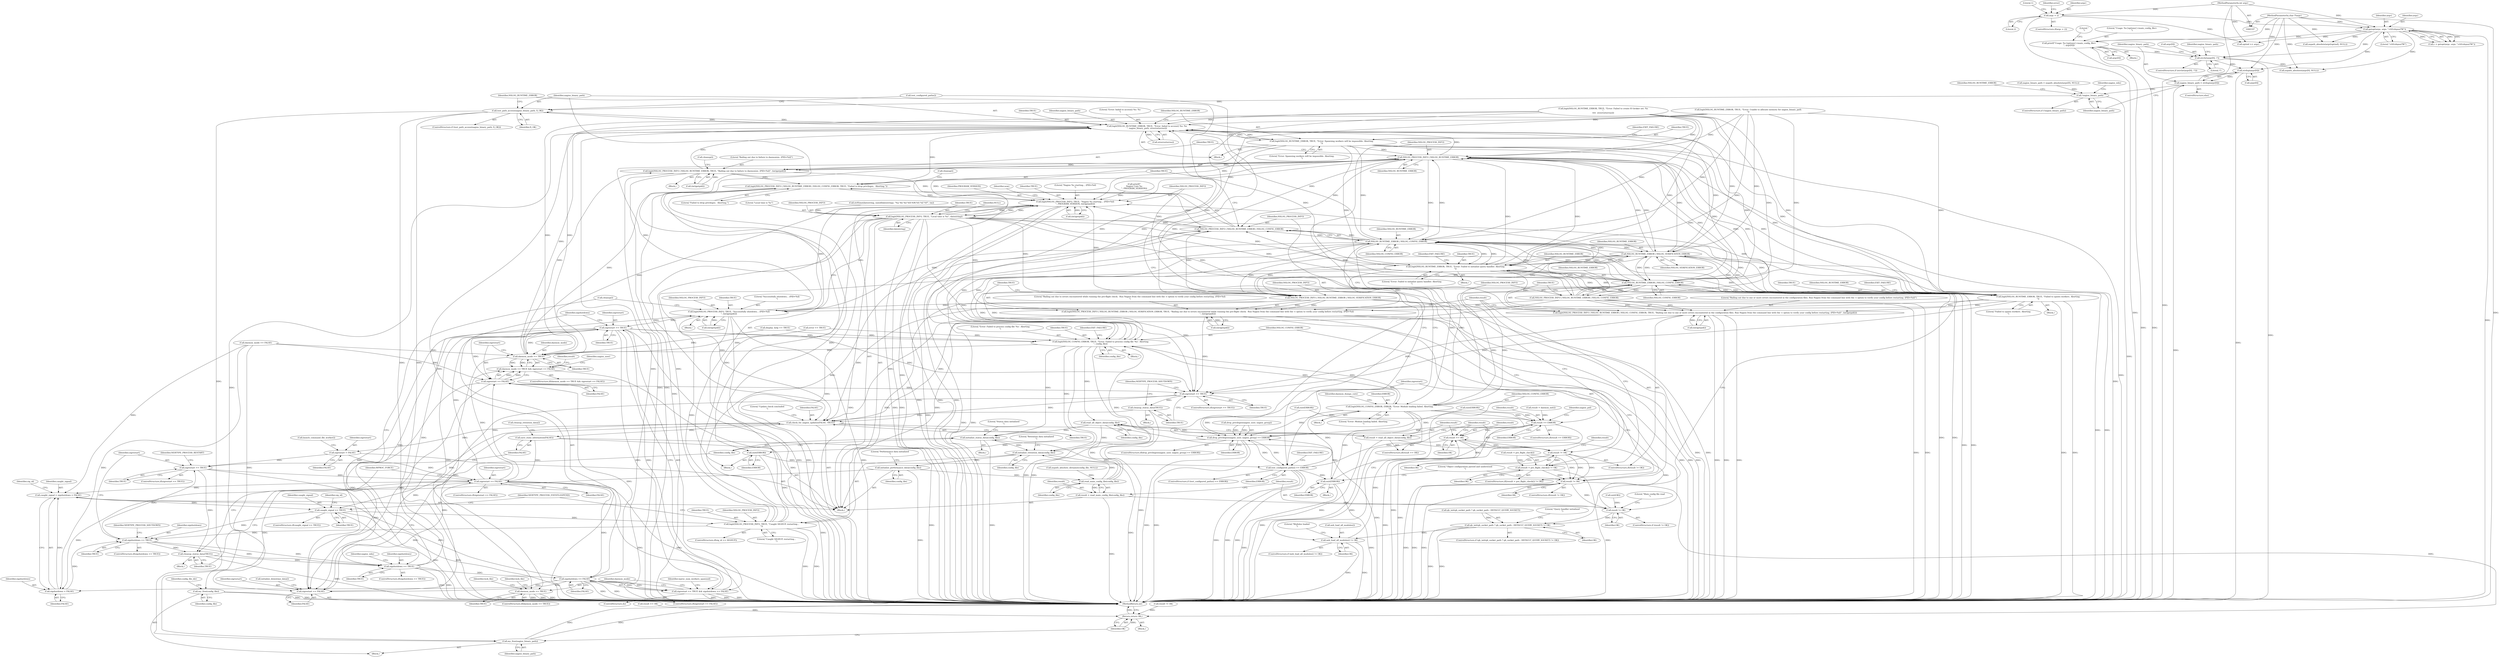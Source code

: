 digraph "0_nagioscore_1b197346d490df2e2d3b1dcce5ac6134ad0c8752@pointer" {
"1000695" [label="(Call,strdup(argv[0]))"];
"1000257" [label="(Call,getopt(argc, argv, \"+hVvdspuxTW\"))"];
"1000246" [label="(Call,argc < 2)"];
"1000198" [label="(MethodParameterIn,int argc)"];
"1000199" [label="(MethodParameterIn,char **argv)"];
"1000680" [label="(Call,strchr(argv[0], '/'))"];
"1000398" [label="(Call,printf(\"Usage: %s [options] <main_config_file>\n\", argv[0]))"];
"1000693" [label="(Call,nagios_binary_path = strdup(argv[0]))"];
"1000700" [label="(Call,!nagios_binary_path)"];
"1000838" [label="(Call,test_path_access(nagios_binary_path, X_OK))"];
"1000842" [label="(Call,logit(NSLOG_RUNTIME_ERROR, TRUE, \"Error: failed to access() %s: %s\n\", nagios_binary_path, strerror(errno)))"];
"1000849" [label="(Call,logit(NSLOG_RUNTIME_ERROR, TRUE, \"Error: Spawning workers will be impossible. Aborting.\n\"))"];
"1000803" [label="(Call,NSLOG_PROCESS_INFO | NSLOG_RUNTIME_ERROR)"];
"1000802" [label="(Call,logit(NSLOG_PROCESS_INFO | NSLOG_RUNTIME_ERROR, TRUE, \"Bailing out due to failure to daemonize. (PID=%d)\", (int)getpid()))"];
"1000826" [label="(Call,logit(NSLOG_PROCESS_INFO | NSLOG_RUNTIME_ERROR | NSLOG_CONFIG_ERROR, TRUE, \"Failed to drop privileges.  Aborting.\"))"];
"1000862" [label="(Call,logit(NSLOG_PROCESS_INFO, TRUE, \"Nagios %s starting... (PID=%d)\n\", PROGRAM_VERSION, (int)getpid()))"];
"1000887" [label="(Call,logit(NSLOG_PROCESS_INFO, TRUE, \"Local time is %s\", datestring))"];
"1000827" [label="(Call,NSLOG_PROCESS_INFO | NSLOG_RUNTIME_ERROR | NSLOG_CONFIG_ERROR)"];
"1000909" [label="(Call,logit(NSLOG_RUNTIME_ERROR, TRUE, \"Error: Failed to initialize query handler. Aborting\n\"))"];
"1000829" [label="(Call,NSLOG_RUNTIME_ERROR | NSLOG_CONFIG_ERROR)"];
"1000755" [label="(Call,logit(NSLOG_CONFIG_ERROR, TRUE, \"Error: Failed to process config file '%s'. Aborting\n\", config_file))"];
"1000787" [label="(Call,daemon_mode == TRUE)"];
"1000786" [label="(Call,daemon_mode == TRUE && sigrestart == FALSE)"];
"1001224" [label="(Call,daemon_mode == TRUE)"];
"1000961" [label="(Call,logit(NSLOG_CONFIG_ERROR, ERROR, \"Error: Module loading failed. Aborting.\n\"))"];
"1000798" [label="(Call,result == ERROR)"];
"1000820" [label="(Call,drop_privileges(nagios_user, nagios_group) == ERROR)"];
"1000835" [label="(Call,exit(ERROR))"];
"1000856" [label="(Call,test_configured_paths() == ERROR)"];
"1001041" [label="(Call,exit(ERROR))"];
"1000982" [label="(Call,result == OK)"];
"1000990" [label="(Call,result != OK)"];
"1001007" [label="(Call,(result = pre_flight_check()) != OK)"];
"1001024" [label="(Call,result != OK)"];
"1000751" [label="(Call,result != OK)"];
"1000901" [label="(Call,qh_init(qh_socket_path ? qh_socket_path : DEFAULT_QUERY_SOCKET) != OK)"];
"1000957" [label="(Call,neb_load_all_modules() != OK)"];
"1001237" [label="(Return,return OK;)"];
"1000996" [label="(Call,NSLOG_RUNTIME_ERROR | NSLOG_CONFIG_ERROR)"];
"1000926" [label="(Call,logit(NSLOG_RUNTIME_ERROR, TRUE, \"Failed to spawn workers. Aborting\n\"))"];
"1000993" [label="(Call,logit(NSLOG_PROCESS_INFO | NSLOG_RUNTIME_ERROR | NSLOG_CONFIG_ERROR, TRUE, \"Bailing out due to one or more errors encountered in the configuration files. Run Nagios from the command line with the -v option to verify your config before restarting. (PID=%d)\", (int)getpid()))"];
"1001029" [label="(Call,sigrestart == TRUE)"];
"1001033" [label="(Call,cleanup_status_data(TRUE))"];
"1001089" [label="(Call,check_for_nagios_updates(FALSE, TRUE))"];
"1001105" [label="(Call,sigrestart = FALSE)"];
"1001174" [label="(Call,sigrestart == TRUE)"];
"1001188" [label="(Call,sigrestart == FALSE)"];
"1000730" [label="(Call,caught_signal = sigshutdown = FALSE)"];
"1001146" [label="(Call,caught_signal == TRUE)"];
"1001154" [label="(Call,logit(NSLOG_PROCESS_INFO, TRUE, \"Caught SIGHUP, restarting...\n\"))"];
"1001164" [label="(Call,sigshutdown == TRUE)"];
"1001192" [label="(Call,cleanup_status_data(TRUE))"];
"1001197" [label="(Call,sigshutdown == TRUE)"];
"1001207" [label="(Call,logit(NSLOG_PROCESS_INFO, TRUE, \"Successfully shutdown... (PID=%d)\n\", (int)getpid()))"];
"1001217" [label="(Call,sigrestart == TRUE)"];
"1000790" [label="(Call,sigrestart == FALSE)"];
"1001058" [label="(Call,sigrestart == FALSE)"];
"1001216" [label="(Call,sigrestart == TRUE && sigshutdown == FALSE)"];
"1001220" [label="(Call,sigshutdown == FALSE)"];
"1000732" [label="(Call,sigshutdown = FALSE)"];
"1001182" [label="(Call,save_state_information(FALSE))"];
"1001015" [label="(Call,NSLOG_RUNTIME_ERROR | NSLOG_VERIFICATION_ERROR)"];
"1001013" [label="(Call,NSLOG_PROCESS_INFO | NSLOG_RUNTIME_ERROR | NSLOG_VERIFICATION_ERROR)"];
"1001012" [label="(Call,logit(NSLOG_PROCESS_INFO | NSLOG_RUNTIME_ERROR | NSLOG_VERIFICATION_ERROR, TRUE, \"Bailing out due to errors encountered while running the pre-flight check.  Run Nagios from the command line with the -v option to verify your config before restarting. (PID=%d)\n\", (int)getpid()))"];
"1000994" [label="(Call,NSLOG_PROCESS_INFO | NSLOG_RUNTIME_ERROR | NSLOG_CONFIG_ERROR)"];
"1000987" [label="(Call,read_all_object_data(config_file))"];
"1000985" [label="(Call,result = read_all_object_data(config_file))"];
"1001062" [label="(Call,initialize_status_data(config_file))"];
"1001069" [label="(Call,initialize_retention_data(config_file))"];
"1001079" [label="(Call,initialize_performance_data(config_file))"];
"1000748" [label="(Call,read_main_config_file(config_file))"];
"1000746" [label="(Call,result = read_main_config_file(config_file))"];
"1001231" [label="(Call,my_free(config_file))"];
"1001235" [label="(Call,my_free(nagios_binary_path))"];
"1000830" [label="(Identifier,NSLOG_RUNTIME_ERROR)"];
"1000441" [label="(Call,nspath_absolute(argv[optind], NULL))"];
"1000457" [label="(Call,nspath_absolute_dirname(config_file, NULL))"];
"1000694" [label="(Identifier,nagios_binary_path)"];
"1000253" [label="(Literal,1)"];
"1000704" [label="(Identifier,NSLOG_RUNTIME_ERROR)"];
"1000799" [label="(Identifier,result)"];
"1000858" [label="(Identifier,ERROR)"];
"1000246" [label="(Call,argc < 2)"];
"1001033" [label="(Call,cleanup_status_data(TRUE))"];
"1001080" [label="(Identifier,config_file)"];
"1000856" [label="(Call,test_configured_paths() == ERROR)"];
"1000881" [label="(Call,strftime(datestring, sizeof(datestring), \"%a %b %d %H:%M:%S %Z %Y\", tm))"];
"1001232" [label="(Identifier,config_file)"];
"1001197" [label="(Call,sigshutdown == TRUE)"];
"1001182" [label="(Call,save_state_information(FALSE))"];
"1001017" [label="(Identifier,NSLOG_VERIFICATION_ERROR)"];
"1000756" [label="(Identifier,NSLOG_CONFIG_ERROR)"];
"1000891" [label="(Identifier,datestring)"];
"1001060" [label="(Identifier,FALSE)"];
"1000837" [label="(ControlStructure,if (test_path_access(nagios_binary_path, X_OK)))"];
"1000836" [label="(Identifier,ERROR)"];
"1000749" [label="(Identifier,config_file)"];
"1000987" [label="(Call,read_all_object_data(config_file))"];
"1001178" [label="(Identifier,NEBTYPE_PROCESS_RESTART)"];
"1001226" [label="(Identifier,TRUE)"];
"1000984" [label="(Identifier,OK)"];
"1001220" [label="(Call,sigshutdown == FALSE)"];
"1000453" [label="(Call,exit(ERROR))"];
"1000911" [label="(Identifier,TRUE)"];
"1000986" [label="(Identifier,result)"];
"1000758" [label="(Literal,\"Error: Failed to process config file '%s'. Aborting\n\")"];
"1000999" [label="(Identifier,TRUE)"];
"1000404" [label="(Literal,\"\n\")"];
"1000889" [label="(Identifier,TRUE)"];
"1000734" [label="(Identifier,FALSE)"];
"1000678" [label="(Block,)"];
"1001231" [label="(Call,my_free(config_file))"];
"1001192" [label="(Call,cleanup_status_data(TRUE))"];
"1001190" [label="(Identifier,FALSE)"];
"1000757" [label="(Identifier,TRUE)"];
"1000907" [label="(Identifier,OK)"];
"1000797" [label="(ControlStructure,if(result == ERROR))"];
"1000916" [label="(Literal,\"Query handler initialized\n\")"];
"1000755" [label="(Call,logit(NSLOG_CONFIG_ERROR, TRUE, \"Error: Failed to process config file '%s'. Aborting\n\", config_file))"];
"1001223" [label="(ControlStructure,if(daemon_mode == TRUE))"];
"1000992" [label="(Identifier,OK)"];
"1000786" [label="(Call,daemon_mode == TRUE && sigrestart == FALSE)"];
"1001011" [label="(Identifier,OK)"];
"1000931" [label="(Identifier,EXIT_FAILURE)"];
"1000700" [label="(Call,!nagios_binary_path)"];
"1000723" [label="(ControlStructure,do)"];
"1000840" [label="(Identifier,X_OK)"];
"1000820" [label="(Call,drop_privileges(nagios_user, nagios_group) == ERROR)"];
"1001023" [label="(ControlStructure,if(result != OK))"];
"1000397" [label="(Block,)"];
"1000787" [label="(Call,daemon_mode == TRUE)"];
"1000257" [label="(Call,getopt(argc, argv, \"+hVvdspuxTW\"))"];
"1001036" [label="(Identifier,NEBTYPE_PROCESS_SHUTDOWN)"];
"1001187" [label="(ControlStructure,if(sigrestart == FALSE))"];
"1000250" [label="(Identifier,error)"];
"1001189" [label="(Identifier,sigrestart)"];
"1000893" [label="(Identifier,NULL)"];
"1000843" [label="(Identifier,NSLOG_RUNTIME_ERROR)"];
"1000761" [label="(Identifier,EXIT_FAILURE)"];
"1000966" [label="(Identifier,daemon_dumps_core)"];
"1001012" [label="(Call,logit(NSLOG_PROCESS_INFO | NSLOG_RUNTIME_ERROR | NSLOG_VERIFICATION_ERROR, TRUE, \"Bailing out due to errors encountered while running the pre-flight check.  Run Nagios from the command line with the -v option to verify your config before restarting. (PID=%d)\n\", (int)getpid()))"];
"1000791" [label="(Identifier,sigrestart)"];
"1000855" [label="(ControlStructure,if (test_configured_paths() == ERROR))"];
"1001105" [label="(Call,sigrestart = FALSE)"];
"1000912" [label="(Literal,\"Error: Failed to initialize query handler. Aborting\n\")"];
"1000982" [label="(Call,result == OK)"];
"1001057" [label="(ControlStructure,if(sigrestart == FALSE))"];
"1000732" [label="(Call,sigshutdown = FALSE)"];
"1000788" [label="(Identifier,daemon_mode)"];
"1001164" [label="(Call,sigshutdown == TRUE)"];
"1001195" [label="(Identifier,WPROC_FORCE)"];
"1000957" [label="(Call,neb_load_all_modules() != OK)"];
"1001079" [label="(Call,initialize_performance_data(config_file))"];
"1000803" [label="(Call,NSLOG_PROCESS_INFO | NSLOG_RUNTIME_ERROR)"];
"1001006" [label="(ControlStructure,if((result = pre_flight_check()) != OK))"];
"1000902" [label="(Call,qh_init(qh_socket_path ? qh_socket_path : DEFAULT_QUERY_SOCKET))"];
"1000925" [label="(Block,)"];
"1000790" [label="(Call,sigrestart == FALSE)"];
"1000801" [label="(Block,)"];
"1001019" [label="(Literal,\"Bailing out due to errors encountered while running the pre-flight check.  Run Nagios from the command line with the -v option to verify your config before restarting. (PID=%d)\n\")"];
"1000731" [label="(Identifier,caught_signal)"];
"1000699" [label="(ControlStructure,if (!nagios_binary_path))"];
"1001107" [label="(Identifier,FALSE)"];
"1000851" [label="(Identifier,TRUE)"];
"1001066" [label="(Call,initialize_downtime_data())"];
"1000983" [label="(Identifier,result)"];
"1001238" [label="(Identifier,OK)"];
"1001191" [label="(Block,)"];
"1001218" [label="(Identifier,sigrestart)"];
"1000794" [label="(Call,result = daemon_init())"];
"1000864" [label="(Identifier,TRUE)"];
"1000696" [label="(Call,argv[0])"];
"1000748" [label="(Call,read_main_config_file(config_file))"];
"1000681" [label="(Call,argv[0])"];
"1001200" [label="(Block,)"];
"1001176" [label="(Identifier,TRUE)"];
"1001225" [label="(Identifier,daemon_mode)"];
"1000973" [label="(Literal,\"Modules loaded\n\")"];
"1001216" [label="(Call,sigrestart == TRUE && sigshutdown == FALSE)"];
"1001015" [label="(Call,NSLOG_RUNTIME_ERROR | NSLOG_VERIFICATION_ERROR)"];
"1001018" [label="(Identifier,TRUE)"];
"1001032" [label="(Block,)"];
"1000960" [label="(Block,)"];
"1000981" [label="(ControlStructure,if(result == OK))"];
"1000398" [label="(Call,printf(\"Usage: %s [options] <main_config_file>\n\", argv[0]))"];
"1000847" [label="(Call,strerror(errno))"];
"1000394" [label="(Call,display_help == TRUE)"];
"1000928" [label="(Identifier,TRUE)"];
"1001027" [label="(Block,)"];
"1001210" [label="(Literal,\"Successfully shutdown... (PID=%d)\n\")"];
"1001236" [label="(Identifier,nagios_binary_path)"];
"1000827" [label="(Call,NSLOG_PROCESS_INFO | NSLOG_RUNTIME_ERROR | NSLOG_CONFIG_ERROR)"];
"1001207" [label="(Call,logit(NSLOG_PROCESS_INFO, TRUE, \"Successfully shutdown... (PID=%d)\n\", (int)getpid()))"];
"1000867" [label="(Call,(int)getpid())"];
"1001031" [label="(Identifier,TRUE)"];
"1001016" [label="(Identifier,NSLOG_RUNTIME_ERROR)"];
"1000989" [label="(ControlStructure,if(result != OK))"];
"1001148" [label="(Identifier,TRUE)"];
"1001030" [label="(Identifier,sigrestart)"];
"1000807" [label="(Literal,\"Bailing out due to failure to daemonize. (PID=%d)\")"];
"1000842" [label="(Call,logit(NSLOG_RUNTIME_ERROR, TRUE, \"Error: failed to access() %s: %s\n\", nagios_binary_path, strerror(errno)))"];
"1000754" [label="(Block,)"];
"1000961" [label="(Call,logit(NSLOG_CONFIG_ERROR, ERROR, \"Error: Module loading failed. Aborting.\n\"))"];
"1000248" [label="(Literal,2)"];
"1000808" [label="(Call,(int)getpid())"];
"1001008" [label="(Call,result = pre_flight_check())"];
"1000995" [label="(Identifier,NSLOG_PROCESS_INFO)"];
"1000839" [label="(Identifier,nagios_binary_path)"];
"1000703" [label="(Call,logit(NSLOG_RUNTIME_ERROR, TRUE, \"Error: Unable to allocate memory for nagios_binary_path\n\"))"];
"1000861" [label="(Identifier,EXIT_FAILURE)"];
"1001108" [label="(Call,launch_command_file_worker())"];
"1001221" [label="(Identifier,sigshutdown)"];
"1001070" [label="(Identifier,config_file)"];
"1000963" [label="(Identifier,ERROR)"];
"1001034" [label="(Identifier,TRUE)"];
"1000259" [label="(Identifier,argv)"];
"1000715" [label="(Call,logit(NSLOG_RUNTIME_ERROR, TRUE, \"Error: Failed to create IO broker set: %s\n\",\n\t\t\t\t  strerror(errno)))"];
"1001199" [label="(Identifier,TRUE)"];
"1000991" [label="(Identifier,result)"];
"1001175" [label="(Identifier,sigrestart)"];
"1000850" [label="(Identifier,NSLOG_RUNTIME_ERROR)"];
"1001165" [label="(Identifier,sigshutdown)"];
"1000890" [label="(Literal,\"Local time is %s\")"];
"1000726" [label="(Identifier,wproc_num_workers_spawned)"];
"1000686" [label="(Identifier,nagios_binary_path)"];
"1001091" [label="(Identifier,TRUE)"];
"1001026" [label="(Identifier,OK)"];
"1001065" [label="(Literal,\"Status data initialized\n\")"];
"1001157" [label="(Literal,\"Caught SIGHUP, restarting...\n\")"];
"1001214" [label="(Call,cleanup())"];
"1001041" [label="(Call,exit(ERROR))"];
"1000255" [label="(Call,c = getopt(argc, argv, \"+hVvdspuxTW\"))"];
"1000684" [label="(Literal,'/')"];
"1000826" [label="(Call,logit(NSLOG_PROCESS_INFO | NSLOG_RUNTIME_ERROR | NSLOG_CONFIG_ERROR, TRUE, \"Failed to drop privileges.  Aborting.\"))"];
"1000834" [label="(Call,cleanup())"];
"1000865" [label="(Literal,\"Nagios %s starting... (PID=%d)\n\")"];
"1000962" [label="(Identifier,NSLOG_CONFIG_ERROR)"];
"1000687" [label="(Call,nspath_absolute(argv[0], NULL))"];
"1001224" [label="(Call,daemon_mode == TRUE)"];
"1001168" [label="(Identifier,NEBTYPE_PROCESS_SHUTDOWN)"];
"1001208" [label="(Identifier,NSLOG_PROCESS_INFO)"];
"1001082" [label="(Literal,\"Performance data initialized\n\")"];
"1001196" [label="(ControlStructure,if(sigshutdown == TRUE))"];
"1001042" [label="(Identifier,ERROR)"];
"1000795" [label="(Identifier,result)"];
"1000985" [label="(Call,result = read_all_object_data(config_file))"];
"1001146" [label="(Call,caught_signal == TRUE)"];
"1001211" [label="(Call,(int)getpid())"];
"1000599" [label="(Call,result != OK)"];
"1000835" [label="(Call,exit(ERROR))"];
"1000701" [label="(Identifier,nagios_binary_path)"];
"1000815" [label="(Identifier,nagios_pid)"];
"1000692" [label="(ControlStructure,else)"];
"1000751" [label="(Call,result != OK)"];
"1001063" [label="(Identifier,config_file)"];
"1001184" [label="(Call,cleanup_retention_data())"];
"1000805" [label="(Identifier,NSLOG_RUNTIME_ERROR)"];
"1000759" [label="(Identifier,config_file)"];
"1001061" [label="(Block,)"];
"1000988" [label="(Identifier,config_file)"];
"1000824" [label="(Identifier,ERROR)"];
"1001106" [label="(Identifier,sigrestart)"];
"1001009" [label="(Identifier,result)"];
"1001059" [label="(Identifier,sigrestart)"];
"1001156" [label="(Identifier,TRUE)"];
"1000247" [label="(Identifier,argc)"];
"1000852" [label="(Literal,\"Error: Spawning workers will be impossible. Aborting.\n\")"];
"1000888" [label="(Identifier,NSLOG_PROCESS_INFO)"];
"1000964" [label="(Literal,\"Error: Module loading failed. Aborting.\n\")"];
"1000804" [label="(Identifier,NSLOG_PROCESS_INFO)"];
"1000380" [label="(Call,exit(OK))"];
"1000260" [label="(Literal,\"+hVvdspuxTW\")"];
"1001090" [label="(Identifier,FALSE)"];
"1000802" [label="(Call,logit(NSLOG_PROCESS_INFO | NSLOG_RUNTIME_ERROR, TRUE, \"Bailing out due to failure to daemonize. (PID=%d)\", (int)getpid()))"];
"1001230" [label="(Identifier,lock_file)"];
"1000832" [label="(Identifier,TRUE)"];
"1001150" [label="(ControlStructure,if(sig_id == SIGHUP))"];
"1000736" [label="(Identifier,sig_id)"];
"1001166" [label="(Identifier,TRUE)"];
"1001014" [label="(Identifier,NSLOG_PROCESS_INFO)"];
"1000746" [label="(Call,result = read_main_config_file(config_file))"];
"1001000" [label="(Literal,\"Bailing out due to one or more errors encountered in the configuration files. Run Nagios from the command line with the -v option to verify your config before restarting. (PID=%d)\")"];
"1001020" [label="(Call,(int)getpid())"];
"1000956" [label="(ControlStructure,if (neb_load_all_modules() != OK))"];
"1001222" [label="(Identifier,FALSE)"];
"1000841" [label="(Block,)"];
"1000753" [label="(Identifier,OK)"];
"1000854" [label="(Identifier,EXIT_FAILURE)"];
"1000750" [label="(ControlStructure,if (result != OK))"];
"1001183" [label="(Identifier,FALSE)"];
"1000929" [label="(Literal,\"Failed to spawn workers. Aborting\n\")"];
"1000822" [label="(Identifier,nagios_user)"];
"1001001" [label="(Call,(int)getpid())"];
"1001154" [label="(Call,logit(NSLOG_PROCESS_INFO, TRUE, \"Caught SIGHUP, restarting...\n\"))"];
"1000833" [label="(Literal,\"Failed to drop privileges.  Aborting.\")"];
"1001235" [label="(Call,my_free(nagios_binary_path))"];
"1001188" [label="(Call,sigrestart == FALSE)"];
"1001024" [label="(Call,result != OK)"];
"1001193" [label="(Identifier,TRUE)"];
"1000792" [label="(Identifier,FALSE)"];
"1000733" [label="(Identifier,sigshutdown)"];
"1000846" [label="(Identifier,nagios_binary_path)"];
"1001155" [label="(Identifier,NSLOG_PROCESS_INFO)"];
"1001089" [label="(Call,check_for_nagios_updates(FALSE, TRUE))"];
"1000914" [label="(Identifier,EXIT_FAILURE)"];
"1000862" [label="(Call,logit(NSLOG_PROCESS_INFO, TRUE, \"Nagios %s starting... (PID=%d)\n\", PROGRAM_VERSION, (int)getpid()))"];
"1000994" [label="(Call,NSLOG_PROCESS_INFO | NSLOG_RUNTIME_ERROR | NSLOG_CONFIG_ERROR)"];
"1000821" [label="(Call,drop_privileges(nagios_user, nagios_group))"];
"1000199" [label="(MethodParameterIn,char **argv)"];
"1000680" [label="(Call,strchr(argv[0], '/'))"];
"1000341" [label="(Call,printf(\"\nNagios Core %s\n\", PROGRAM_VERSION))"];
"1001228" [label="(Identifier,lock_file)"];
"1000866" [label="(Identifier,PROGRAM_VERSION)"];
"1001093" [label="(Literal,\"Update check concluded\n\")"];
"1000685" [label="(Call,nagios_binary_path = nspath_absolute(argv[0], NULL))"];
"1001145" [label="(ControlStructure,if(caught_signal == TRUE))"];
"1001163" [label="(ControlStructure,if(sigshutdown == TRUE))"];
"1000926" [label="(Call,logit(NSLOG_RUNTIME_ERROR, TRUE, \"Failed to spawn workers. Aborting\n\"))"];
"1000200" [label="(Block,)"];
"1000724" [label="(Block,)"];
"1000849" [label="(Call,logit(NSLOG_RUNTIME_ERROR, TRUE, \"Error: Spawning workers will be impossible. Aborting.\n\"))"];
"1001217" [label="(Call,sigrestart == TRUE)"];
"1000871" [label="(Identifier,now)"];
"1001219" [label="(Identifier,TRUE)"];
"1000693" [label="(Call,nagios_binary_path = strdup(argv[0]))"];
"1001044" [label="(Literal,\"Object configuration parsed and understood\n\")"];
"1001013" [label="(Call,NSLOG_PROCESS_INFO | NSLOG_RUNTIME_ERROR | NSLOG_VERIFICATION_ERROR)"];
"1000789" [label="(Identifier,TRUE)"];
"1000959" [label="(Identifier,OK)"];
"1000245" [label="(ControlStructure,if(argc < 2))"];
"1000863" [label="(Identifier,NSLOG_PROCESS_INFO)"];
"1001007" [label="(Call,(result = pre_flight_check()) != OK)"];
"1001025" [label="(Identifier,result)"];
"1001237" [label="(Return,return OK;)"];
"1001028" [label="(ControlStructure,if(sigrestart == TRUE))"];
"1001173" [label="(ControlStructure,if(sigrestart == TRUE))"];
"1000695" [label="(Call,strdup(argv[0]))"];
"1000400" [label="(Call,argv[0])"];
"1000811" [label="(Call,cleanup())"];
"1000845" [label="(Literal,\"Error: failed to access() %s: %s\n\")"];
"1000910" [label="(Identifier,NSLOG_RUNTIME_ERROR)"];
"1000800" [label="(Identifier,ERROR)"];
"1000829" [label="(Call,NSLOG_RUNTIME_ERROR | NSLOG_CONFIG_ERROR)"];
"1000258" [label="(Identifier,argc)"];
"1000838" [label="(Call,test_path_access(nagios_binary_path, X_OK))"];
"1000437" [label="(Call,exit(ERROR))"];
"1000730" [label="(Call,caught_signal = sigshutdown = FALSE)"];
"1001159" [label="(Identifier,NEBTYPE_PROCESS_EVENTLOOPEND)"];
"1001202" [label="(Identifier,nagios_iobs)"];
"1000712" [label="(Identifier,nagios_iobs)"];
"1001198" [label="(Identifier,sigshutdown)"];
"1001239" [label="(MethodReturn,int)"];
"1000887" [label="(Call,logit(NSLOG_PROCESS_INFO, TRUE, \"Local time is %s\", datestring))"];
"1000798" [label="(Call,result == ERROR)"];
"1000399" [label="(Literal,\"Usage: %s [options] <main_config_file>\n\")"];
"1000653" [label="(Call,result == OK)"];
"1001174" [label="(Call,sigrestart == TRUE)"];
"1000785" [label="(ControlStructure,if(daemon_mode == TRUE && sigrestart == FALSE))"];
"1000747" [label="(Identifier,result)"];
"1000998" [label="(Identifier,NSLOG_CONFIG_ERROR)"];
"1000806" [label="(Identifier,TRUE)"];
"1000831" [label="(Identifier,NSLOG_CONFIG_ERROR)"];
"1000819" [label="(ControlStructure,if(drop_privileges(nagios_user, nagios_group) == ERROR))"];
"1000752" [label="(Identifier,result)"];
"1000996" [label="(Call,NSLOG_RUNTIME_ERROR | NSLOG_CONFIG_ERROR)"];
"1000763" [label="(Literal,\"Main config file read\n\")"];
"1000198" [label="(MethodParameterIn,int argc)"];
"1000844" [label="(Identifier,TRUE)"];
"1000908" [label="(Block,)"];
"1000900" [label="(ControlStructure,if (qh_init(qh_socket_path ? qh_socket_path : DEFAULT_QUERY_SOCKET) != OK))"];
"1000391" [label="(Call,error == TRUE)"];
"1000383" [label="(Call,optind >= argc)"];
"1000993" [label="(Call,logit(NSLOG_PROCESS_INFO | NSLOG_RUNTIME_ERROR | NSLOG_CONFIG_ERROR, TRUE, \"Bailing out due to one or more errors encountered in the configuration files. Run Nagios from the command line with the -v option to verify your config before restarting. (PID=%d)\", (int)getpid()))"];
"1000997" [label="(Identifier,NSLOG_RUNTIME_ERROR)"];
"1001062" [label="(Call,initialize_status_data(config_file))"];
"1001209" [label="(Identifier,TRUE)"];
"1000828" [label="(Identifier,NSLOG_PROCESS_INFO)"];
"1000990" [label="(Call,result != OK)"];
"1000909" [label="(Call,logit(NSLOG_RUNTIME_ERROR, TRUE, \"Error: Failed to initialize query handler. Aborting\n\"))"];
"1001147" [label="(Identifier,caught_signal)"];
"1000927" [label="(Identifier,NSLOG_RUNTIME_ERROR)"];
"1001152" [label="(Identifier,sig_id)"];
"1001029" [label="(Call,sigrestart == TRUE)"];
"1001069" [label="(Call,initialize_retention_data(config_file))"];
"1000958" [label="(Call,neb_load_all_modules())"];
"1000901" [label="(Call,qh_init(qh_socket_path ? qh_socket_path : DEFAULT_QUERY_SOCKET) != OK)"];
"1000857" [label="(Call,test_configured_paths())"];
"1001234" [label="(Identifier,config_file_dir)"];
"1000337" [label="(Call,daemon_mode == FALSE)"];
"1001072" [label="(Literal,\"Retention data initialized\n\")"];
"1000679" [label="(ControlStructure,if (strchr(argv[0], '/')))"];
"1000825" [label="(Block,)"];
"1001058" [label="(Call,sigrestart == FALSE)"];
"1000695" -> "1000693"  [label="AST: "];
"1000695" -> "1000696"  [label="CFG: "];
"1000696" -> "1000695"  [label="AST: "];
"1000693" -> "1000695"  [label="CFG: "];
"1000695" -> "1001239"  [label="DDG: "];
"1000695" -> "1000693"  [label="DDG: "];
"1000257" -> "1000695"  [label="DDG: "];
"1000680" -> "1000695"  [label="DDG: "];
"1000199" -> "1000695"  [label="DDG: "];
"1000257" -> "1000255"  [label="AST: "];
"1000257" -> "1000260"  [label="CFG: "];
"1000258" -> "1000257"  [label="AST: "];
"1000259" -> "1000257"  [label="AST: "];
"1000260" -> "1000257"  [label="AST: "];
"1000255" -> "1000257"  [label="CFG: "];
"1000257" -> "1001239"  [label="DDG: "];
"1000257" -> "1000255"  [label="DDG: "];
"1000257" -> "1000255"  [label="DDG: "];
"1000257" -> "1000255"  [label="DDG: "];
"1000246" -> "1000257"  [label="DDG: "];
"1000198" -> "1000257"  [label="DDG: "];
"1000199" -> "1000257"  [label="DDG: "];
"1000257" -> "1000383"  [label="DDG: "];
"1000257" -> "1000398"  [label="DDG: "];
"1000257" -> "1000441"  [label="DDG: "];
"1000257" -> "1000680"  [label="DDG: "];
"1000257" -> "1000687"  [label="DDG: "];
"1000246" -> "1000245"  [label="AST: "];
"1000246" -> "1000248"  [label="CFG: "];
"1000247" -> "1000246"  [label="AST: "];
"1000248" -> "1000246"  [label="AST: "];
"1000250" -> "1000246"  [label="CFG: "];
"1000253" -> "1000246"  [label="CFG: "];
"1000246" -> "1001239"  [label="DDG: "];
"1000198" -> "1000246"  [label="DDG: "];
"1000246" -> "1000383"  [label="DDG: "];
"1000198" -> "1000197"  [label="AST: "];
"1000198" -> "1001239"  [label="DDG: "];
"1000198" -> "1000383"  [label="DDG: "];
"1000199" -> "1000197"  [label="AST: "];
"1000199" -> "1001239"  [label="DDG: "];
"1000199" -> "1000398"  [label="DDG: "];
"1000199" -> "1000441"  [label="DDG: "];
"1000199" -> "1000680"  [label="DDG: "];
"1000199" -> "1000687"  [label="DDG: "];
"1000680" -> "1000679"  [label="AST: "];
"1000680" -> "1000684"  [label="CFG: "];
"1000681" -> "1000680"  [label="AST: "];
"1000684" -> "1000680"  [label="AST: "];
"1000686" -> "1000680"  [label="CFG: "];
"1000694" -> "1000680"  [label="CFG: "];
"1000680" -> "1001239"  [label="DDG: "];
"1000398" -> "1000680"  [label="DDG: "];
"1000680" -> "1000687"  [label="DDG: "];
"1000398" -> "1000397"  [label="AST: "];
"1000398" -> "1000400"  [label="CFG: "];
"1000399" -> "1000398"  [label="AST: "];
"1000400" -> "1000398"  [label="AST: "];
"1000404" -> "1000398"  [label="CFG: "];
"1000398" -> "1001239"  [label="DDG: "];
"1000398" -> "1001239"  [label="DDG: "];
"1000693" -> "1000692"  [label="AST: "];
"1000694" -> "1000693"  [label="AST: "];
"1000701" -> "1000693"  [label="CFG: "];
"1000693" -> "1001239"  [label="DDG: "];
"1000693" -> "1000700"  [label="DDG: "];
"1000700" -> "1000699"  [label="AST: "];
"1000700" -> "1000701"  [label="CFG: "];
"1000701" -> "1000700"  [label="AST: "];
"1000704" -> "1000700"  [label="CFG: "];
"1000712" -> "1000700"  [label="CFG: "];
"1000700" -> "1001239"  [label="DDG: "];
"1000685" -> "1000700"  [label="DDG: "];
"1000700" -> "1000838"  [label="DDG: "];
"1000838" -> "1000837"  [label="AST: "];
"1000838" -> "1000840"  [label="CFG: "];
"1000839" -> "1000838"  [label="AST: "];
"1000840" -> "1000838"  [label="AST: "];
"1000843" -> "1000838"  [label="CFG: "];
"1000857" -> "1000838"  [label="CFG: "];
"1000838" -> "1001239"  [label="DDG: "];
"1000838" -> "1001239"  [label="DDG: "];
"1000842" -> "1000838"  [label="DDG: "];
"1000838" -> "1000842"  [label="DDG: "];
"1000838" -> "1001235"  [label="DDG: "];
"1000842" -> "1000841"  [label="AST: "];
"1000842" -> "1000847"  [label="CFG: "];
"1000843" -> "1000842"  [label="AST: "];
"1000844" -> "1000842"  [label="AST: "];
"1000845" -> "1000842"  [label="AST: "];
"1000846" -> "1000842"  [label="AST: "];
"1000847" -> "1000842"  [label="AST: "];
"1000850" -> "1000842"  [label="CFG: "];
"1000842" -> "1001239"  [label="DDG: "];
"1000842" -> "1001239"  [label="DDG: "];
"1000803" -> "1000842"  [label="DDG: "];
"1000715" -> "1000842"  [label="DDG: "];
"1000849" -> "1000842"  [label="DDG: "];
"1000829" -> "1000842"  [label="DDG: "];
"1001015" -> "1000842"  [label="DDG: "];
"1000926" -> "1000842"  [label="DDG: "];
"1000996" -> "1000842"  [label="DDG: "];
"1000909" -> "1000842"  [label="DDG: "];
"1000703" -> "1000842"  [label="DDG: "];
"1000787" -> "1000842"  [label="DDG: "];
"1000802" -> "1000842"  [label="DDG: "];
"1000826" -> "1000842"  [label="DDG: "];
"1000847" -> "1000842"  [label="DDG: "];
"1000842" -> "1000849"  [label="DDG: "];
"1000842" -> "1000849"  [label="DDG: "];
"1000842" -> "1001235"  [label="DDG: "];
"1000849" -> "1000841"  [label="AST: "];
"1000849" -> "1000852"  [label="CFG: "];
"1000850" -> "1000849"  [label="AST: "];
"1000851" -> "1000849"  [label="AST: "];
"1000852" -> "1000849"  [label="AST: "];
"1000854" -> "1000849"  [label="CFG: "];
"1000849" -> "1001239"  [label="DDG: "];
"1000849" -> "1001239"  [label="DDG: "];
"1000849" -> "1000803"  [label="DDG: "];
"1000849" -> "1000829"  [label="DDG: "];
"1000849" -> "1000862"  [label="DDG: "];
"1000849" -> "1000909"  [label="DDG: "];
"1000849" -> "1000926"  [label="DDG: "];
"1000849" -> "1000996"  [label="DDG: "];
"1000849" -> "1001015"  [label="DDG: "];
"1000803" -> "1000802"  [label="AST: "];
"1000803" -> "1000805"  [label="CFG: "];
"1000804" -> "1000803"  [label="AST: "];
"1000805" -> "1000803"  [label="AST: "];
"1000806" -> "1000803"  [label="CFG: "];
"1000803" -> "1001239"  [label="DDG: "];
"1000803" -> "1000802"  [label="DDG: "];
"1000803" -> "1000802"  [label="DDG: "];
"1001154" -> "1000803"  [label="DDG: "];
"1001207" -> "1000803"  [label="DDG: "];
"1000887" -> "1000803"  [label="DDG: "];
"1000994" -> "1000803"  [label="DDG: "];
"1001013" -> "1000803"  [label="DDG: "];
"1000715" -> "1000803"  [label="DDG: "];
"1000829" -> "1000803"  [label="DDG: "];
"1001015" -> "1000803"  [label="DDG: "];
"1000926" -> "1000803"  [label="DDG: "];
"1000996" -> "1000803"  [label="DDG: "];
"1000909" -> "1000803"  [label="DDG: "];
"1000703" -> "1000803"  [label="DDG: "];
"1000803" -> "1000827"  [label="DDG: "];
"1000803" -> "1000829"  [label="DDG: "];
"1000803" -> "1000862"  [label="DDG: "];
"1000803" -> "1000909"  [label="DDG: "];
"1000803" -> "1000926"  [label="DDG: "];
"1000803" -> "1000996"  [label="DDG: "];
"1000803" -> "1001015"  [label="DDG: "];
"1000802" -> "1000801"  [label="AST: "];
"1000802" -> "1000808"  [label="CFG: "];
"1000806" -> "1000802"  [label="AST: "];
"1000807" -> "1000802"  [label="AST: "];
"1000808" -> "1000802"  [label="AST: "];
"1000811" -> "1000802"  [label="CFG: "];
"1000802" -> "1001239"  [label="DDG: "];
"1000802" -> "1001239"  [label="DDG: "];
"1000787" -> "1000802"  [label="DDG: "];
"1000808" -> "1000802"  [label="DDG: "];
"1000802" -> "1000826"  [label="DDG: "];
"1000802" -> "1000862"  [label="DDG: "];
"1000826" -> "1000825"  [label="AST: "];
"1000826" -> "1000833"  [label="CFG: "];
"1000827" -> "1000826"  [label="AST: "];
"1000832" -> "1000826"  [label="AST: "];
"1000833" -> "1000826"  [label="AST: "];
"1000834" -> "1000826"  [label="CFG: "];
"1000826" -> "1001239"  [label="DDG: "];
"1000826" -> "1001239"  [label="DDG: "];
"1000827" -> "1000826"  [label="DDG: "];
"1000827" -> "1000826"  [label="DDG: "];
"1000787" -> "1000826"  [label="DDG: "];
"1000826" -> "1000862"  [label="DDG: "];
"1000862" -> "1000724"  [label="AST: "];
"1000862" -> "1000867"  [label="CFG: "];
"1000863" -> "1000862"  [label="AST: "];
"1000864" -> "1000862"  [label="AST: "];
"1000865" -> "1000862"  [label="AST: "];
"1000866" -> "1000862"  [label="AST: "];
"1000867" -> "1000862"  [label="AST: "];
"1000871" -> "1000862"  [label="CFG: "];
"1000862" -> "1001239"  [label="DDG: "];
"1000862" -> "1001239"  [label="DDG: "];
"1000862" -> "1001239"  [label="DDG: "];
"1001154" -> "1000862"  [label="DDG: "];
"1001207" -> "1000862"  [label="DDG: "];
"1000827" -> "1000862"  [label="DDG: "];
"1000887" -> "1000862"  [label="DDG: "];
"1000994" -> "1000862"  [label="DDG: "];
"1001013" -> "1000862"  [label="DDG: "];
"1000787" -> "1000862"  [label="DDG: "];
"1000341" -> "1000862"  [label="DDG: "];
"1000867" -> "1000862"  [label="DDG: "];
"1000862" -> "1000887"  [label="DDG: "];
"1000862" -> "1000887"  [label="DDG: "];
"1000887" -> "1000724"  [label="AST: "];
"1000887" -> "1000891"  [label="CFG: "];
"1000888" -> "1000887"  [label="AST: "];
"1000889" -> "1000887"  [label="AST: "];
"1000890" -> "1000887"  [label="AST: "];
"1000891" -> "1000887"  [label="AST: "];
"1000893" -> "1000887"  [label="CFG: "];
"1000887" -> "1001239"  [label="DDG: "];
"1000887" -> "1001239"  [label="DDG: "];
"1000887" -> "1001239"  [label="DDG: "];
"1000887" -> "1000827"  [label="DDG: "];
"1000881" -> "1000887"  [label="DDG: "];
"1000887" -> "1000909"  [label="DDG: "];
"1000887" -> "1000926"  [label="DDG: "];
"1000887" -> "1000994"  [label="DDG: "];
"1000887" -> "1000993"  [label="DDG: "];
"1000887" -> "1001013"  [label="DDG: "];
"1000887" -> "1001012"  [label="DDG: "];
"1000887" -> "1001029"  [label="DDG: "];
"1000887" -> "1001089"  [label="DDG: "];
"1000887" -> "1001154"  [label="DDG: "];
"1000887" -> "1001207"  [label="DDG: "];
"1000827" -> "1000829"  [label="CFG: "];
"1000828" -> "1000827"  [label="AST: "];
"1000829" -> "1000827"  [label="AST: "];
"1000832" -> "1000827"  [label="CFG: "];
"1000827" -> "1001239"  [label="DDG: "];
"1001154" -> "1000827"  [label="DDG: "];
"1001207" -> "1000827"  [label="DDG: "];
"1000994" -> "1000827"  [label="DDG: "];
"1001013" -> "1000827"  [label="DDG: "];
"1000829" -> "1000827"  [label="DDG: "];
"1000829" -> "1000827"  [label="DDG: "];
"1000909" -> "1000908"  [label="AST: "];
"1000909" -> "1000912"  [label="CFG: "];
"1000910" -> "1000909"  [label="AST: "];
"1000911" -> "1000909"  [label="AST: "];
"1000912" -> "1000909"  [label="AST: "];
"1000914" -> "1000909"  [label="CFG: "];
"1000909" -> "1001239"  [label="DDG: "];
"1000909" -> "1001239"  [label="DDG: "];
"1000909" -> "1000829"  [label="DDG: "];
"1000715" -> "1000909"  [label="DDG: "];
"1000829" -> "1000909"  [label="DDG: "];
"1001015" -> "1000909"  [label="DDG: "];
"1000926" -> "1000909"  [label="DDG: "];
"1000996" -> "1000909"  [label="DDG: "];
"1000703" -> "1000909"  [label="DDG: "];
"1000909" -> "1000926"  [label="DDG: "];
"1000909" -> "1000926"  [label="DDG: "];
"1000909" -> "1000996"  [label="DDG: "];
"1000909" -> "1000993"  [label="DDG: "];
"1000909" -> "1001015"  [label="DDG: "];
"1000909" -> "1001012"  [label="DDG: "];
"1000909" -> "1001029"  [label="DDG: "];
"1000909" -> "1001089"  [label="DDG: "];
"1000829" -> "1000831"  [label="CFG: "];
"1000830" -> "1000829"  [label="AST: "];
"1000831" -> "1000829"  [label="AST: "];
"1000829" -> "1001239"  [label="DDG: "];
"1000829" -> "1001239"  [label="DDG: "];
"1000829" -> "1000755"  [label="DDG: "];
"1000715" -> "1000829"  [label="DDG: "];
"1001015" -> "1000829"  [label="DDG: "];
"1000926" -> "1000829"  [label="DDG: "];
"1000996" -> "1000829"  [label="DDG: "];
"1000996" -> "1000829"  [label="DDG: "];
"1000703" -> "1000829"  [label="DDG: "];
"1000961" -> "1000829"  [label="DDG: "];
"1000755" -> "1000829"  [label="DDG: "];
"1000829" -> "1000926"  [label="DDG: "];
"1000829" -> "1000961"  [label="DDG: "];
"1000829" -> "1000996"  [label="DDG: "];
"1000829" -> "1000996"  [label="DDG: "];
"1000829" -> "1001015"  [label="DDG: "];
"1000755" -> "1000754"  [label="AST: "];
"1000755" -> "1000759"  [label="CFG: "];
"1000756" -> "1000755"  [label="AST: "];
"1000757" -> "1000755"  [label="AST: "];
"1000758" -> "1000755"  [label="AST: "];
"1000759" -> "1000755"  [label="AST: "];
"1000761" -> "1000755"  [label="CFG: "];
"1000755" -> "1001239"  [label="DDG: "];
"1000755" -> "1001239"  [label="DDG: "];
"1000996" -> "1000755"  [label="DDG: "];
"1000961" -> "1000755"  [label="DDG: "];
"1000394" -> "1000755"  [label="DDG: "];
"1000715" -> "1000755"  [label="DDG: "];
"1000391" -> "1000755"  [label="DDG: "];
"1000703" -> "1000755"  [label="DDG: "];
"1001217" -> "1000755"  [label="DDG: "];
"1000748" -> "1000755"  [label="DDG: "];
"1000755" -> "1000787"  [label="DDG: "];
"1000755" -> "1000961"  [label="DDG: "];
"1000755" -> "1000987"  [label="DDG: "];
"1000755" -> "1000996"  [label="DDG: "];
"1000755" -> "1001062"  [label="DDG: "];
"1000755" -> "1001069"  [label="DDG: "];
"1000787" -> "1000786"  [label="AST: "];
"1000787" -> "1000789"  [label="CFG: "];
"1000788" -> "1000787"  [label="AST: "];
"1000789" -> "1000787"  [label="AST: "];
"1000791" -> "1000787"  [label="CFG: "];
"1000786" -> "1000787"  [label="CFG: "];
"1000787" -> "1000786"  [label="DDG: "];
"1000787" -> "1000786"  [label="DDG: "];
"1000337" -> "1000787"  [label="DDG: "];
"1000394" -> "1000787"  [label="DDG: "];
"1000715" -> "1000787"  [label="DDG: "];
"1000391" -> "1000787"  [label="DDG: "];
"1000703" -> "1000787"  [label="DDG: "];
"1001217" -> "1000787"  [label="DDG: "];
"1000787" -> "1001224"  [label="DDG: "];
"1000786" -> "1000785"  [label="AST: "];
"1000786" -> "1000790"  [label="CFG: "];
"1000790" -> "1000786"  [label="AST: "];
"1000795" -> "1000786"  [label="CFG: "];
"1000822" -> "1000786"  [label="CFG: "];
"1000786" -> "1001239"  [label="DDG: "];
"1000790" -> "1000786"  [label="DDG: "];
"1000790" -> "1000786"  [label="DDG: "];
"1001188" -> "1000786"  [label="DDG: "];
"1001224" -> "1001223"  [label="AST: "];
"1001224" -> "1001226"  [label="CFG: "];
"1001225" -> "1001224"  [label="AST: "];
"1001226" -> "1001224"  [label="AST: "];
"1001228" -> "1001224"  [label="CFG: "];
"1001230" -> "1001224"  [label="CFG: "];
"1001224" -> "1001239"  [label="DDG: "];
"1001224" -> "1001239"  [label="DDG: "];
"1001224" -> "1001239"  [label="DDG: "];
"1001217" -> "1001224"  [label="DDG: "];
"1000961" -> "1000960"  [label="AST: "];
"1000961" -> "1000964"  [label="CFG: "];
"1000962" -> "1000961"  [label="AST: "];
"1000963" -> "1000961"  [label="AST: "];
"1000964" -> "1000961"  [label="AST: "];
"1000966" -> "1000961"  [label="CFG: "];
"1000961" -> "1001239"  [label="DDG: "];
"1000961" -> "1001239"  [label="DDG: "];
"1000961" -> "1001239"  [label="DDG: "];
"1000961" -> "1000798"  [label="DDG: "];
"1000961" -> "1000820"  [label="DDG: "];
"1000996" -> "1000961"  [label="DDG: "];
"1000856" -> "1000961"  [label="DDG: "];
"1000961" -> "1000996"  [label="DDG: "];
"1000961" -> "1001041"  [label="DDG: "];
"1000798" -> "1000797"  [label="AST: "];
"1000798" -> "1000800"  [label="CFG: "];
"1000799" -> "1000798"  [label="AST: "];
"1000800" -> "1000798"  [label="AST: "];
"1000804" -> "1000798"  [label="CFG: "];
"1000815" -> "1000798"  [label="CFG: "];
"1000798" -> "1001239"  [label="DDG: "];
"1000794" -> "1000798"  [label="DDG: "];
"1000856" -> "1000798"  [label="DDG: "];
"1001041" -> "1000798"  [label="DDG: "];
"1000437" -> "1000798"  [label="DDG: "];
"1000453" -> "1000798"  [label="DDG: "];
"1000798" -> "1000820"  [label="DDG: "];
"1000798" -> "1000982"  [label="DDG: "];
"1000820" -> "1000819"  [label="AST: "];
"1000820" -> "1000824"  [label="CFG: "];
"1000821" -> "1000820"  [label="AST: "];
"1000824" -> "1000820"  [label="AST: "];
"1000828" -> "1000820"  [label="CFG: "];
"1000839" -> "1000820"  [label="CFG: "];
"1000820" -> "1001239"  [label="DDG: "];
"1000820" -> "1001239"  [label="DDG: "];
"1000821" -> "1000820"  [label="DDG: "];
"1000821" -> "1000820"  [label="DDG: "];
"1000856" -> "1000820"  [label="DDG: "];
"1001041" -> "1000820"  [label="DDG: "];
"1000437" -> "1000820"  [label="DDG: "];
"1000453" -> "1000820"  [label="DDG: "];
"1000820" -> "1000835"  [label="DDG: "];
"1000820" -> "1000856"  [label="DDG: "];
"1000835" -> "1000825"  [label="AST: "];
"1000835" -> "1000836"  [label="CFG: "];
"1000836" -> "1000835"  [label="AST: "];
"1000839" -> "1000835"  [label="CFG: "];
"1000835" -> "1001239"  [label="DDG: "];
"1000835" -> "1000856"  [label="DDG: "];
"1000856" -> "1000855"  [label="AST: "];
"1000856" -> "1000858"  [label="CFG: "];
"1000857" -> "1000856"  [label="AST: "];
"1000858" -> "1000856"  [label="AST: "];
"1000861" -> "1000856"  [label="CFG: "];
"1000863" -> "1000856"  [label="CFG: "];
"1000856" -> "1001239"  [label="DDG: "];
"1000856" -> "1001239"  [label="DDG: "];
"1000856" -> "1001239"  [label="DDG: "];
"1000856" -> "1001041"  [label="DDG: "];
"1001041" -> "1001027"  [label="AST: "];
"1001041" -> "1001042"  [label="CFG: "];
"1001042" -> "1001041"  [label="AST: "];
"1001044" -> "1001041"  [label="CFG: "];
"1001041" -> "1001239"  [label="DDG: "];
"1001041" -> "1001239"  [label="DDG: "];
"1000982" -> "1000981"  [label="AST: "];
"1000982" -> "1000984"  [label="CFG: "];
"1000983" -> "1000982"  [label="AST: "];
"1000984" -> "1000982"  [label="AST: "];
"1000986" -> "1000982"  [label="CFG: "];
"1000991" -> "1000982"  [label="CFG: "];
"1000982" -> "1001239"  [label="DDG: "];
"1000751" -> "1000982"  [label="DDG: "];
"1000957" -> "1000982"  [label="DDG: "];
"1000982" -> "1000990"  [label="DDG: "];
"1000982" -> "1000990"  [label="DDG: "];
"1000990" -> "1000989"  [label="AST: "];
"1000990" -> "1000992"  [label="CFG: "];
"1000991" -> "1000990"  [label="AST: "];
"1000992" -> "1000990"  [label="AST: "];
"1000995" -> "1000990"  [label="CFG: "];
"1001009" -> "1000990"  [label="CFG: "];
"1000985" -> "1000990"  [label="DDG: "];
"1000990" -> "1001007"  [label="DDG: "];
"1000990" -> "1001024"  [label="DDG: "];
"1000990" -> "1001024"  [label="DDG: "];
"1001007" -> "1001006"  [label="AST: "];
"1001007" -> "1001011"  [label="CFG: "];
"1001008" -> "1001007"  [label="AST: "];
"1001011" -> "1001007"  [label="AST: "];
"1001014" -> "1001007"  [label="CFG: "];
"1001025" -> "1001007"  [label="CFG: "];
"1001007" -> "1001239"  [label="DDG: "];
"1001008" -> "1001007"  [label="DDG: "];
"1001007" -> "1001024"  [label="DDG: "];
"1001024" -> "1001023"  [label="AST: "];
"1001024" -> "1001026"  [label="CFG: "];
"1001025" -> "1001024"  [label="AST: "];
"1001026" -> "1001024"  [label="AST: "];
"1001030" -> "1001024"  [label="CFG: "];
"1001044" -> "1001024"  [label="CFG: "];
"1001024" -> "1001239"  [label="DDG: "];
"1001024" -> "1001239"  [label="DDG: "];
"1001024" -> "1001239"  [label="DDG: "];
"1001024" -> "1000751"  [label="DDG: "];
"1001008" -> "1001024"  [label="DDG: "];
"1001024" -> "1001237"  [label="DDG: "];
"1000751" -> "1000750"  [label="AST: "];
"1000751" -> "1000753"  [label="CFG: "];
"1000752" -> "1000751"  [label="AST: "];
"1000753" -> "1000751"  [label="AST: "];
"1000756" -> "1000751"  [label="CFG: "];
"1000763" -> "1000751"  [label="CFG: "];
"1000746" -> "1000751"  [label="DDG: "];
"1000380" -> "1000751"  [label="DDG: "];
"1000751" -> "1000901"  [label="DDG: "];
"1000901" -> "1000900"  [label="AST: "];
"1000901" -> "1000907"  [label="CFG: "];
"1000902" -> "1000901"  [label="AST: "];
"1000907" -> "1000901"  [label="AST: "];
"1000910" -> "1000901"  [label="CFG: "];
"1000916" -> "1000901"  [label="CFG: "];
"1000901" -> "1001239"  [label="DDG: "];
"1000901" -> "1001239"  [label="DDG: "];
"1000902" -> "1000901"  [label="DDG: "];
"1000901" -> "1000957"  [label="DDG: "];
"1000957" -> "1000956"  [label="AST: "];
"1000957" -> "1000959"  [label="CFG: "];
"1000958" -> "1000957"  [label="AST: "];
"1000959" -> "1000957"  [label="AST: "];
"1000962" -> "1000957"  [label="CFG: "];
"1000973" -> "1000957"  [label="CFG: "];
"1000957" -> "1001239"  [label="DDG: "];
"1000957" -> "1001239"  [label="DDG: "];
"1001237" -> "1000200"  [label="AST: "];
"1001237" -> "1001238"  [label="CFG: "];
"1001238" -> "1001237"  [label="AST: "];
"1001239" -> "1001237"  [label="CFG: "];
"1001237" -> "1001239"  [label="DDG: "];
"1001238" -> "1001237"  [label="DDG: "];
"1000653" -> "1001237"  [label="DDG: "];
"1000599" -> "1001237"  [label="DDG: "];
"1000996" -> "1000994"  [label="AST: "];
"1000996" -> "1000998"  [label="CFG: "];
"1000997" -> "1000996"  [label="AST: "];
"1000998" -> "1000996"  [label="AST: "];
"1000994" -> "1000996"  [label="CFG: "];
"1000996" -> "1001239"  [label="DDG: "];
"1000996" -> "1001239"  [label="DDG: "];
"1000996" -> "1000926"  [label="DDG: "];
"1000996" -> "1000994"  [label="DDG: "];
"1000996" -> "1000994"  [label="DDG: "];
"1000715" -> "1000996"  [label="DDG: "];
"1001015" -> "1000996"  [label="DDG: "];
"1000926" -> "1000996"  [label="DDG: "];
"1000703" -> "1000996"  [label="DDG: "];
"1000996" -> "1001015"  [label="DDG: "];
"1000926" -> "1000925"  [label="AST: "];
"1000926" -> "1000929"  [label="CFG: "];
"1000927" -> "1000926"  [label="AST: "];
"1000928" -> "1000926"  [label="AST: "];
"1000929" -> "1000926"  [label="AST: "];
"1000931" -> "1000926"  [label="CFG: "];
"1000926" -> "1001239"  [label="DDG: "];
"1000926" -> "1001239"  [label="DDG: "];
"1000715" -> "1000926"  [label="DDG: "];
"1001015" -> "1000926"  [label="DDG: "];
"1000703" -> "1000926"  [label="DDG: "];
"1000926" -> "1000993"  [label="DDG: "];
"1000926" -> "1001015"  [label="DDG: "];
"1000926" -> "1001012"  [label="DDG: "];
"1000926" -> "1001029"  [label="DDG: "];
"1000926" -> "1001089"  [label="DDG: "];
"1000993" -> "1000989"  [label="AST: "];
"1000993" -> "1001001"  [label="CFG: "];
"1000994" -> "1000993"  [label="AST: "];
"1000999" -> "1000993"  [label="AST: "];
"1001000" -> "1000993"  [label="AST: "];
"1001001" -> "1000993"  [label="AST: "];
"1001025" -> "1000993"  [label="CFG: "];
"1000993" -> "1001239"  [label="DDG: "];
"1000993" -> "1001239"  [label="DDG: "];
"1000993" -> "1001239"  [label="DDG: "];
"1000994" -> "1000993"  [label="DDG: "];
"1000994" -> "1000993"  [label="DDG: "];
"1001001" -> "1000993"  [label="DDG: "];
"1000993" -> "1001029"  [label="DDG: "];
"1000993" -> "1001089"  [label="DDG: "];
"1001029" -> "1001028"  [label="AST: "];
"1001029" -> "1001031"  [label="CFG: "];
"1001030" -> "1001029"  [label="AST: "];
"1001031" -> "1001029"  [label="AST: "];
"1001034" -> "1001029"  [label="CFG: "];
"1001036" -> "1001029"  [label="CFG: "];
"1000790" -> "1001029"  [label="DDG: "];
"1001217" -> "1001029"  [label="DDG: "];
"1001012" -> "1001029"  [label="DDG: "];
"1001029" -> "1001033"  [label="DDG: "];
"1001029" -> "1001058"  [label="DDG: "];
"1001029" -> "1001089"  [label="DDG: "];
"1001033" -> "1001032"  [label="AST: "];
"1001033" -> "1001034"  [label="CFG: "];
"1001034" -> "1001033"  [label="AST: "];
"1001036" -> "1001033"  [label="CFG: "];
"1001033" -> "1001239"  [label="DDG: "];
"1001033" -> "1001089"  [label="DDG: "];
"1001089" -> "1000724"  [label="AST: "];
"1001089" -> "1001091"  [label="CFG: "];
"1001090" -> "1001089"  [label="AST: "];
"1001091" -> "1001089"  [label="AST: "];
"1001093" -> "1001089"  [label="CFG: "];
"1001089" -> "1001239"  [label="DDG: "];
"1001058" -> "1001089"  [label="DDG: "];
"1001012" -> "1001089"  [label="DDG: "];
"1001089" -> "1001105"  [label="DDG: "];
"1001089" -> "1001146"  [label="DDG: "];
"1001089" -> "1001182"  [label="DDG: "];
"1001105" -> "1000724"  [label="AST: "];
"1001105" -> "1001107"  [label="CFG: "];
"1001106" -> "1001105"  [label="AST: "];
"1001107" -> "1001105"  [label="AST: "];
"1001108" -> "1001105"  [label="CFG: "];
"1001105" -> "1001174"  [label="DDG: "];
"1001105" -> "1001188"  [label="DDG: "];
"1001174" -> "1001173"  [label="AST: "];
"1001174" -> "1001176"  [label="CFG: "];
"1001175" -> "1001174"  [label="AST: "];
"1001176" -> "1001174"  [label="AST: "];
"1001178" -> "1001174"  [label="CFG: "];
"1001183" -> "1001174"  [label="CFG: "];
"1001164" -> "1001174"  [label="DDG: "];
"1001174" -> "1001188"  [label="DDG: "];
"1001174" -> "1001192"  [label="DDG: "];
"1001174" -> "1001197"  [label="DDG: "];
"1001188" -> "1001187"  [label="AST: "];
"1001188" -> "1001190"  [label="CFG: "];
"1001189" -> "1001188"  [label="AST: "];
"1001190" -> "1001188"  [label="AST: "];
"1001193" -> "1001188"  [label="CFG: "];
"1001195" -> "1001188"  [label="CFG: "];
"1001188" -> "1001239"  [label="DDG: "];
"1001188" -> "1001239"  [label="DDG: "];
"1001188" -> "1000730"  [label="DDG: "];
"1001188" -> "1000732"  [label="DDG: "];
"1001188" -> "1000790"  [label="DDG: "];
"1001188" -> "1001058"  [label="DDG: "];
"1001182" -> "1001188"  [label="DDG: "];
"1001188" -> "1001217"  [label="DDG: "];
"1001188" -> "1001220"  [label="DDG: "];
"1000730" -> "1000724"  [label="AST: "];
"1000730" -> "1000732"  [label="CFG: "];
"1000731" -> "1000730"  [label="AST: "];
"1000732" -> "1000730"  [label="AST: "];
"1000736" -> "1000730"  [label="CFG: "];
"1000732" -> "1000730"  [label="DDG: "];
"1000337" -> "1000730"  [label="DDG: "];
"1001220" -> "1000730"  [label="DDG: "];
"1000730" -> "1001146"  [label="DDG: "];
"1001146" -> "1001145"  [label="AST: "];
"1001146" -> "1001148"  [label="CFG: "];
"1001147" -> "1001146"  [label="AST: "];
"1001148" -> "1001146"  [label="AST: "];
"1001152" -> "1001146"  [label="CFG: "];
"1001159" -> "1001146"  [label="CFG: "];
"1001146" -> "1001239"  [label="DDG: "];
"1001146" -> "1001239"  [label="DDG: "];
"1001146" -> "1001154"  [label="DDG: "];
"1001146" -> "1001164"  [label="DDG: "];
"1001154" -> "1001150"  [label="AST: "];
"1001154" -> "1001157"  [label="CFG: "];
"1001155" -> "1001154"  [label="AST: "];
"1001156" -> "1001154"  [label="AST: "];
"1001157" -> "1001154"  [label="AST: "];
"1001159" -> "1001154"  [label="CFG: "];
"1001154" -> "1001239"  [label="DDG: "];
"1001154" -> "1001239"  [label="DDG: "];
"1000994" -> "1001154"  [label="DDG: "];
"1001013" -> "1001154"  [label="DDG: "];
"1001154" -> "1001164"  [label="DDG: "];
"1001154" -> "1001207"  [label="DDG: "];
"1001164" -> "1001163"  [label="AST: "];
"1001164" -> "1001166"  [label="CFG: "];
"1001165" -> "1001164"  [label="AST: "];
"1001166" -> "1001164"  [label="AST: "];
"1001168" -> "1001164"  [label="CFG: "];
"1001175" -> "1001164"  [label="CFG: "];
"1000732" -> "1001164"  [label="DDG: "];
"1001164" -> "1001192"  [label="DDG: "];
"1001164" -> "1001197"  [label="DDG: "];
"1001164" -> "1001197"  [label="DDG: "];
"1001192" -> "1001191"  [label="AST: "];
"1001192" -> "1001193"  [label="CFG: "];
"1001193" -> "1001192"  [label="AST: "];
"1001195" -> "1001192"  [label="CFG: "];
"1001192" -> "1001239"  [label="DDG: "];
"1001192" -> "1001197"  [label="DDG: "];
"1001197" -> "1001196"  [label="AST: "];
"1001197" -> "1001199"  [label="CFG: "];
"1001198" -> "1001197"  [label="AST: "];
"1001199" -> "1001197"  [label="AST: "];
"1001202" -> "1001197"  [label="CFG: "];
"1001214" -> "1001197"  [label="CFG: "];
"1001197" -> "1001239"  [label="DDG: "];
"1001197" -> "1001239"  [label="DDG: "];
"1001197" -> "1001207"  [label="DDG: "];
"1001197" -> "1001217"  [label="DDG: "];
"1001197" -> "1001220"  [label="DDG: "];
"1001207" -> "1001200"  [label="AST: "];
"1001207" -> "1001211"  [label="CFG: "];
"1001208" -> "1001207"  [label="AST: "];
"1001209" -> "1001207"  [label="AST: "];
"1001210" -> "1001207"  [label="AST: "];
"1001211" -> "1001207"  [label="AST: "];
"1001214" -> "1001207"  [label="CFG: "];
"1001207" -> "1001239"  [label="DDG: "];
"1001207" -> "1001239"  [label="DDG: "];
"1001207" -> "1001239"  [label="DDG: "];
"1000994" -> "1001207"  [label="DDG: "];
"1001013" -> "1001207"  [label="DDG: "];
"1001211" -> "1001207"  [label="DDG: "];
"1001207" -> "1001217"  [label="DDG: "];
"1001217" -> "1001216"  [label="AST: "];
"1001217" -> "1001219"  [label="CFG: "];
"1001218" -> "1001217"  [label="AST: "];
"1001219" -> "1001217"  [label="AST: "];
"1001221" -> "1001217"  [label="CFG: "];
"1001216" -> "1001217"  [label="CFG: "];
"1001217" -> "1001239"  [label="DDG: "];
"1001217" -> "1000790"  [label="DDG: "];
"1001217" -> "1001058"  [label="DDG: "];
"1001217" -> "1001216"  [label="DDG: "];
"1001217" -> "1001216"  [label="DDG: "];
"1000790" -> "1000792"  [label="CFG: "];
"1000791" -> "1000790"  [label="AST: "];
"1000792" -> "1000790"  [label="AST: "];
"1000337" -> "1000790"  [label="DDG: "];
"1001220" -> "1000790"  [label="DDG: "];
"1000790" -> "1001058"  [label="DDG: "];
"1000790" -> "1001058"  [label="DDG: "];
"1001058" -> "1001057"  [label="AST: "];
"1001058" -> "1001060"  [label="CFG: "];
"1001059" -> "1001058"  [label="AST: "];
"1001060" -> "1001058"  [label="AST: "];
"1001063" -> "1001058"  [label="CFG: "];
"1001066" -> "1001058"  [label="CFG: "];
"1000337" -> "1001058"  [label="DDG: "];
"1001220" -> "1001058"  [label="DDG: "];
"1001216" -> "1000723"  [label="AST: "];
"1001216" -> "1001220"  [label="CFG: "];
"1001220" -> "1001216"  [label="AST: "];
"1000726" -> "1001216"  [label="CFG: "];
"1001225" -> "1001216"  [label="CFG: "];
"1001216" -> "1001239"  [label="DDG: "];
"1001216" -> "1001239"  [label="DDG: "];
"1001216" -> "1001239"  [label="DDG: "];
"1001220" -> "1001216"  [label="DDG: "];
"1001220" -> "1001216"  [label="DDG: "];
"1001220" -> "1001222"  [label="CFG: "];
"1001221" -> "1001220"  [label="AST: "];
"1001222" -> "1001220"  [label="AST: "];
"1001220" -> "1001239"  [label="DDG: "];
"1001220" -> "1001239"  [label="DDG: "];
"1001220" -> "1000732"  [label="DDG: "];
"1000732" -> "1000734"  [label="CFG: "];
"1000733" -> "1000732"  [label="AST: "];
"1000734" -> "1000732"  [label="AST: "];
"1000337" -> "1000732"  [label="DDG: "];
"1001182" -> "1000724"  [label="AST: "];
"1001182" -> "1001183"  [label="CFG: "];
"1001183" -> "1001182"  [label="AST: "];
"1001184" -> "1001182"  [label="CFG: "];
"1001182" -> "1001239"  [label="DDG: "];
"1001015" -> "1001013"  [label="AST: "];
"1001015" -> "1001017"  [label="CFG: "];
"1001016" -> "1001015"  [label="AST: "];
"1001017" -> "1001015"  [label="AST: "];
"1001013" -> "1001015"  [label="CFG: "];
"1001015" -> "1001239"  [label="DDG: "];
"1001015" -> "1001239"  [label="DDG: "];
"1001015" -> "1001013"  [label="DDG: "];
"1001015" -> "1001013"  [label="DDG: "];
"1000715" -> "1001015"  [label="DDG: "];
"1000703" -> "1001015"  [label="DDG: "];
"1001013" -> "1001012"  [label="AST: "];
"1001014" -> "1001013"  [label="AST: "];
"1001018" -> "1001013"  [label="CFG: "];
"1001013" -> "1001239"  [label="DDG: "];
"1001013" -> "1001239"  [label="DDG: "];
"1001013" -> "1001012"  [label="DDG: "];
"1001013" -> "1001012"  [label="DDG: "];
"1001012" -> "1001006"  [label="AST: "];
"1001012" -> "1001020"  [label="CFG: "];
"1001018" -> "1001012"  [label="AST: "];
"1001019" -> "1001012"  [label="AST: "];
"1001020" -> "1001012"  [label="AST: "];
"1001025" -> "1001012"  [label="CFG: "];
"1001012" -> "1001239"  [label="DDG: "];
"1001012" -> "1001239"  [label="DDG: "];
"1001012" -> "1001239"  [label="DDG: "];
"1001020" -> "1001012"  [label="DDG: "];
"1000995" -> "1000994"  [label="AST: "];
"1000999" -> "1000994"  [label="CFG: "];
"1000994" -> "1001239"  [label="DDG: "];
"1000994" -> "1001239"  [label="DDG: "];
"1000987" -> "1000985"  [label="AST: "];
"1000987" -> "1000988"  [label="CFG: "];
"1000988" -> "1000987"  [label="AST: "];
"1000985" -> "1000987"  [label="CFG: "];
"1000987" -> "1000985"  [label="DDG: "];
"1000748" -> "1000987"  [label="DDG: "];
"1000987" -> "1001062"  [label="DDG: "];
"1000987" -> "1001069"  [label="DDG: "];
"1000985" -> "1000981"  [label="AST: "];
"1000986" -> "1000985"  [label="AST: "];
"1000991" -> "1000985"  [label="CFG: "];
"1000985" -> "1001239"  [label="DDG: "];
"1001062" -> "1001061"  [label="AST: "];
"1001062" -> "1001063"  [label="CFG: "];
"1001063" -> "1001062"  [label="AST: "];
"1001065" -> "1001062"  [label="CFG: "];
"1001062" -> "1001239"  [label="DDG: "];
"1000748" -> "1001062"  [label="DDG: "];
"1001062" -> "1001069"  [label="DDG: "];
"1001069" -> "1000724"  [label="AST: "];
"1001069" -> "1001070"  [label="CFG: "];
"1001070" -> "1001069"  [label="AST: "];
"1001072" -> "1001069"  [label="CFG: "];
"1001069" -> "1001239"  [label="DDG: "];
"1000748" -> "1001069"  [label="DDG: "];
"1001069" -> "1001079"  [label="DDG: "];
"1001079" -> "1000724"  [label="AST: "];
"1001079" -> "1001080"  [label="CFG: "];
"1001080" -> "1001079"  [label="AST: "];
"1001082" -> "1001079"  [label="CFG: "];
"1001079" -> "1001239"  [label="DDG: "];
"1001079" -> "1000748"  [label="DDG: "];
"1001079" -> "1001231"  [label="DDG: "];
"1000748" -> "1000746"  [label="AST: "];
"1000748" -> "1000749"  [label="CFG: "];
"1000749" -> "1000748"  [label="AST: "];
"1000746" -> "1000748"  [label="CFG: "];
"1000748" -> "1000746"  [label="DDG: "];
"1000457" -> "1000748"  [label="DDG: "];
"1000746" -> "1000724"  [label="AST: "];
"1000747" -> "1000746"  [label="AST: "];
"1000752" -> "1000746"  [label="CFG: "];
"1000746" -> "1001239"  [label="DDG: "];
"1001231" -> "1000678"  [label="AST: "];
"1001231" -> "1001232"  [label="CFG: "];
"1001232" -> "1001231"  [label="AST: "];
"1001234" -> "1001231"  [label="CFG: "];
"1001231" -> "1001239"  [label="DDG: "];
"1001231" -> "1001239"  [label="DDG: "];
"1001235" -> "1000678"  [label="AST: "];
"1001235" -> "1001236"  [label="CFG: "];
"1001236" -> "1001235"  [label="AST: "];
"1001238" -> "1001235"  [label="CFG: "];
"1001235" -> "1001239"  [label="DDG: "];
"1001235" -> "1001239"  [label="DDG: "];
}
